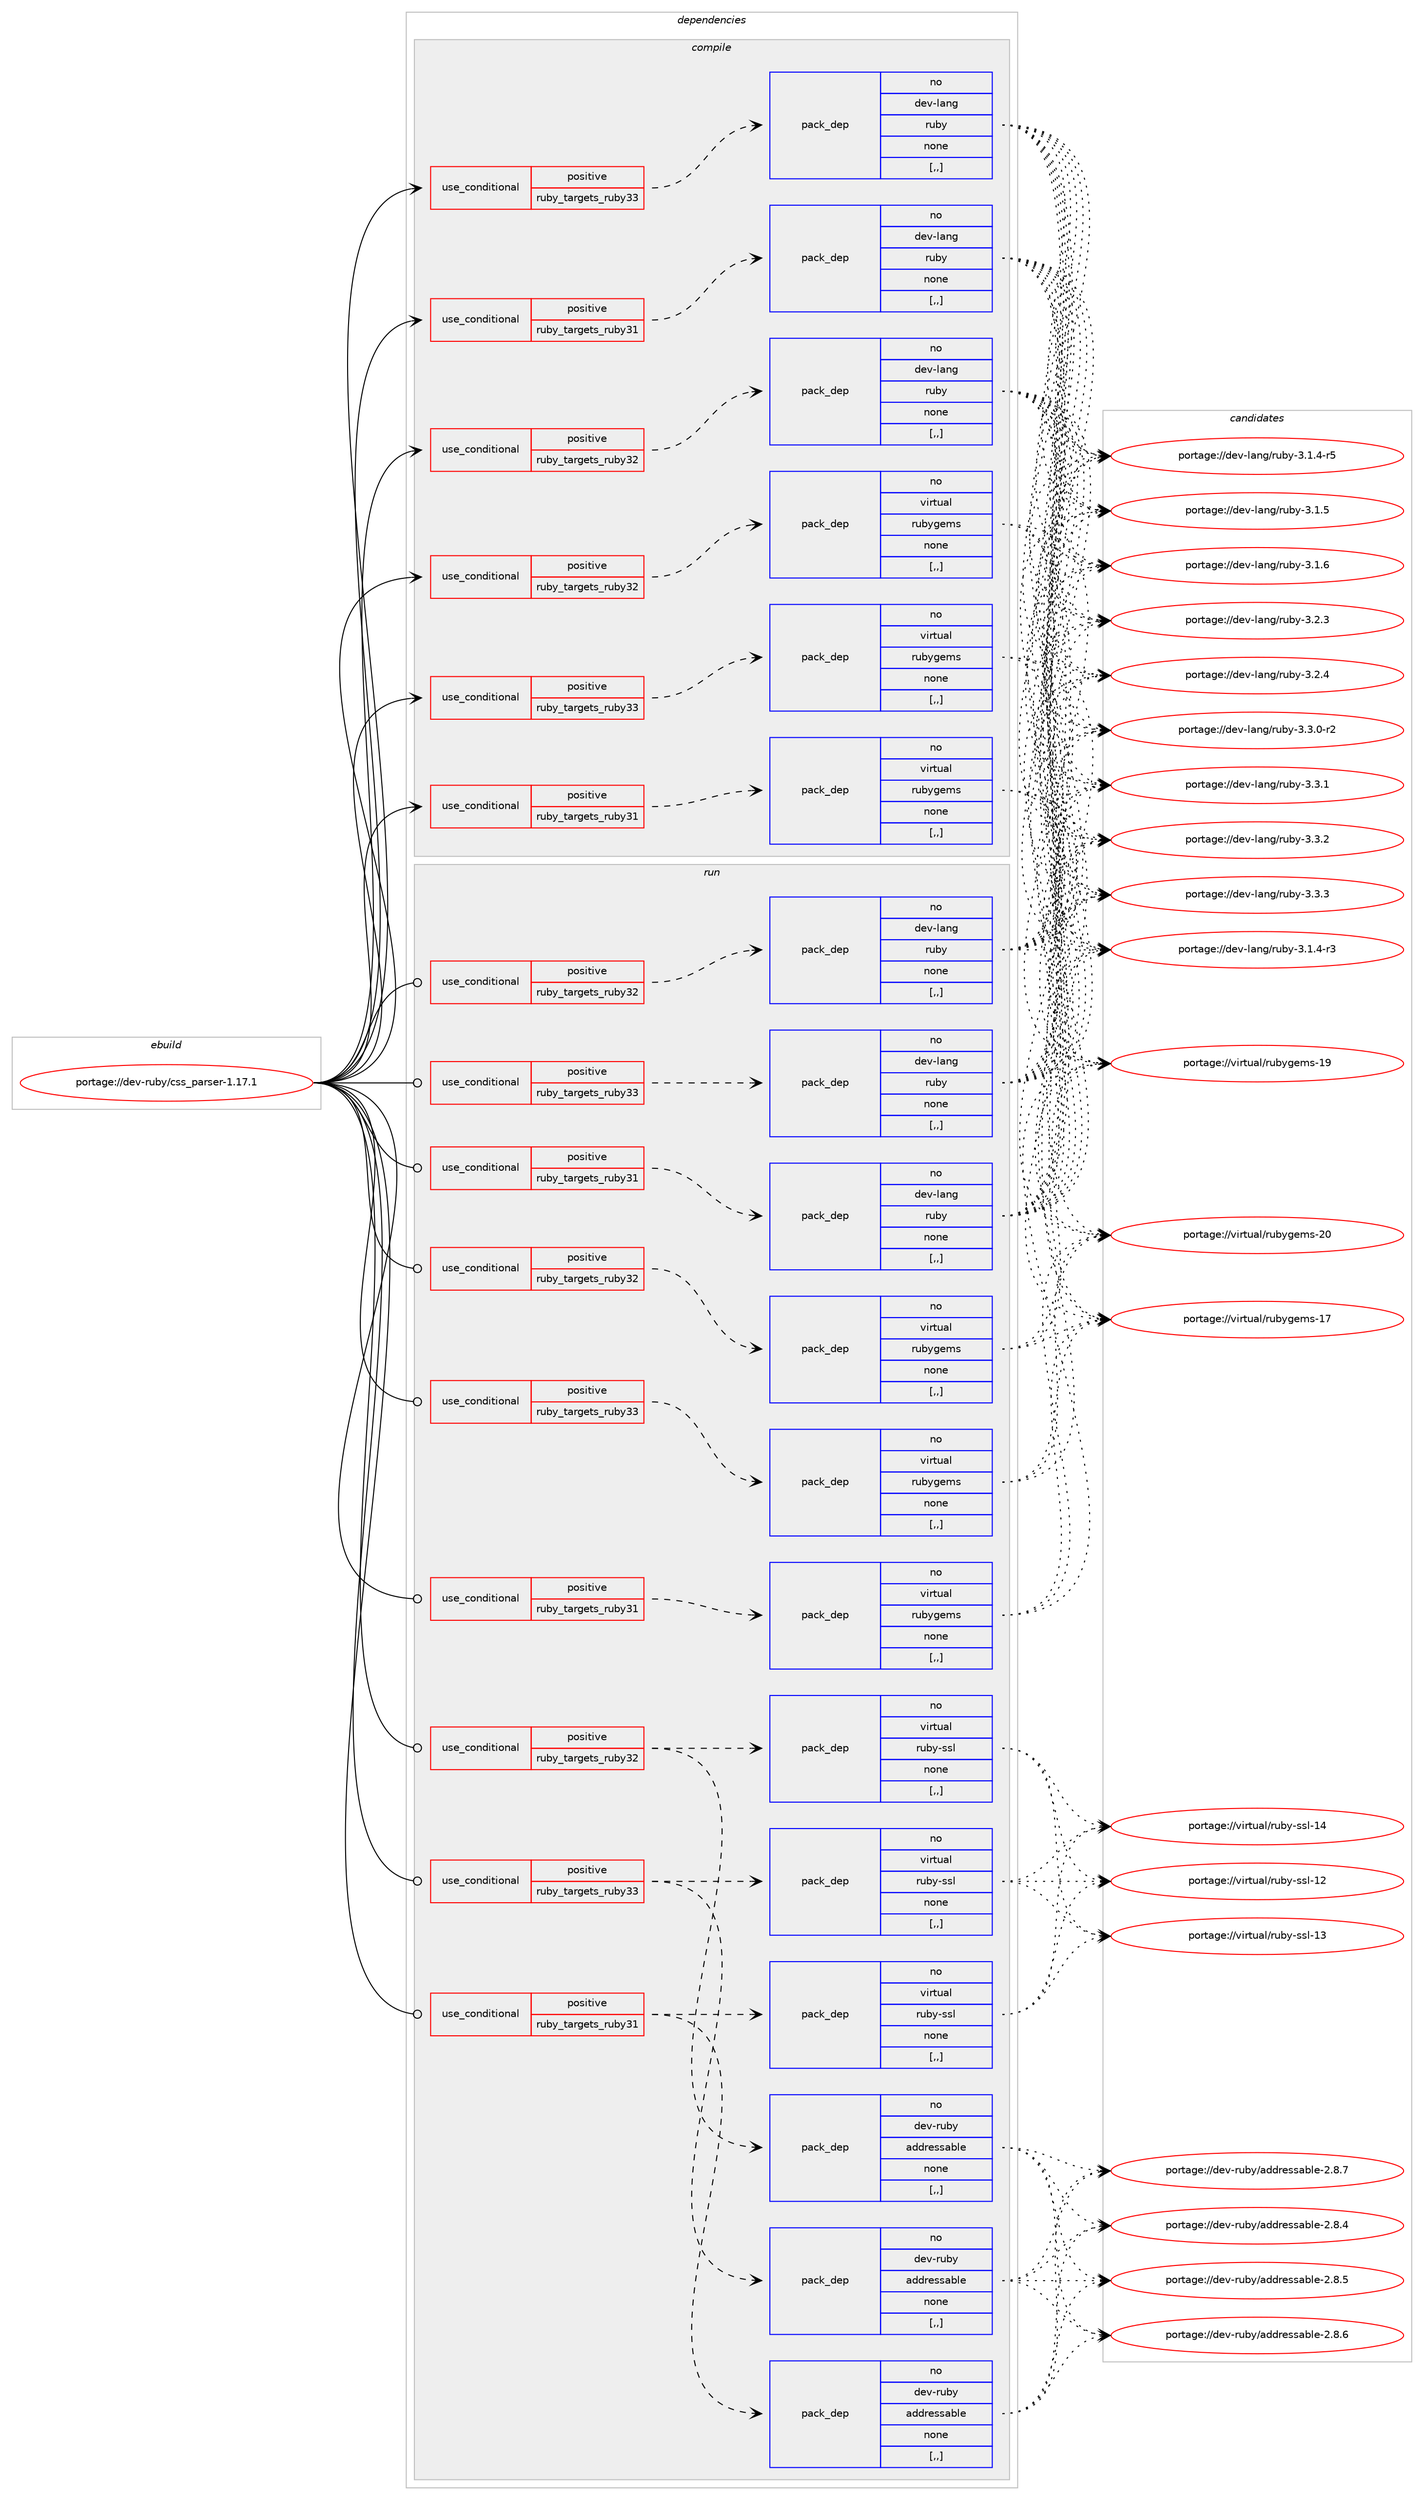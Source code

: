 digraph prolog {

# *************
# Graph options
# *************

newrank=true;
concentrate=true;
compound=true;
graph [rankdir=LR,fontname=Helvetica,fontsize=10,ranksep=1.5];#, ranksep=2.5, nodesep=0.2];
edge  [arrowhead=vee];
node  [fontname=Helvetica,fontsize=10];

# **********
# The ebuild
# **********

subgraph cluster_leftcol {
color=gray;
rank=same;
label=<<i>ebuild</i>>;
id [label="portage://dev-ruby/css_parser-1.17.1", color=red, width=4, href="../dev-ruby/css_parser-1.17.1.svg"];
}

# ****************
# The dependencies
# ****************

subgraph cluster_midcol {
color=gray;
label=<<i>dependencies</i>>;
subgraph cluster_compile {
fillcolor="#eeeeee";
style=filled;
label=<<i>compile</i>>;
subgraph cond45005 {
dependency176677 [label=<<TABLE BORDER="0" CELLBORDER="1" CELLSPACING="0" CELLPADDING="4"><TR><TD ROWSPAN="3" CELLPADDING="10">use_conditional</TD></TR><TR><TD>positive</TD></TR><TR><TD>ruby_targets_ruby31</TD></TR></TABLE>>, shape=none, color=red];
subgraph pack130409 {
dependency176678 [label=<<TABLE BORDER="0" CELLBORDER="1" CELLSPACING="0" CELLPADDING="4" WIDTH="220"><TR><TD ROWSPAN="6" CELLPADDING="30">pack_dep</TD></TR><TR><TD WIDTH="110">no</TD></TR><TR><TD>dev-lang</TD></TR><TR><TD>ruby</TD></TR><TR><TD>none</TD></TR><TR><TD>[,,]</TD></TR></TABLE>>, shape=none, color=blue];
}
dependency176677:e -> dependency176678:w [weight=20,style="dashed",arrowhead="vee"];
}
id:e -> dependency176677:w [weight=20,style="solid",arrowhead="vee"];
subgraph cond45006 {
dependency176679 [label=<<TABLE BORDER="0" CELLBORDER="1" CELLSPACING="0" CELLPADDING="4"><TR><TD ROWSPAN="3" CELLPADDING="10">use_conditional</TD></TR><TR><TD>positive</TD></TR><TR><TD>ruby_targets_ruby31</TD></TR></TABLE>>, shape=none, color=red];
subgraph pack130410 {
dependency176680 [label=<<TABLE BORDER="0" CELLBORDER="1" CELLSPACING="0" CELLPADDING="4" WIDTH="220"><TR><TD ROWSPAN="6" CELLPADDING="30">pack_dep</TD></TR><TR><TD WIDTH="110">no</TD></TR><TR><TD>virtual</TD></TR><TR><TD>rubygems</TD></TR><TR><TD>none</TD></TR><TR><TD>[,,]</TD></TR></TABLE>>, shape=none, color=blue];
}
dependency176679:e -> dependency176680:w [weight=20,style="dashed",arrowhead="vee"];
}
id:e -> dependency176679:w [weight=20,style="solid",arrowhead="vee"];
subgraph cond45007 {
dependency176681 [label=<<TABLE BORDER="0" CELLBORDER="1" CELLSPACING="0" CELLPADDING="4"><TR><TD ROWSPAN="3" CELLPADDING="10">use_conditional</TD></TR><TR><TD>positive</TD></TR><TR><TD>ruby_targets_ruby32</TD></TR></TABLE>>, shape=none, color=red];
subgraph pack130411 {
dependency176682 [label=<<TABLE BORDER="0" CELLBORDER="1" CELLSPACING="0" CELLPADDING="4" WIDTH="220"><TR><TD ROWSPAN="6" CELLPADDING="30">pack_dep</TD></TR><TR><TD WIDTH="110">no</TD></TR><TR><TD>dev-lang</TD></TR><TR><TD>ruby</TD></TR><TR><TD>none</TD></TR><TR><TD>[,,]</TD></TR></TABLE>>, shape=none, color=blue];
}
dependency176681:e -> dependency176682:w [weight=20,style="dashed",arrowhead="vee"];
}
id:e -> dependency176681:w [weight=20,style="solid",arrowhead="vee"];
subgraph cond45008 {
dependency176683 [label=<<TABLE BORDER="0" CELLBORDER="1" CELLSPACING="0" CELLPADDING="4"><TR><TD ROWSPAN="3" CELLPADDING="10">use_conditional</TD></TR><TR><TD>positive</TD></TR><TR><TD>ruby_targets_ruby32</TD></TR></TABLE>>, shape=none, color=red];
subgraph pack130412 {
dependency176684 [label=<<TABLE BORDER="0" CELLBORDER="1" CELLSPACING="0" CELLPADDING="4" WIDTH="220"><TR><TD ROWSPAN="6" CELLPADDING="30">pack_dep</TD></TR><TR><TD WIDTH="110">no</TD></TR><TR><TD>virtual</TD></TR><TR><TD>rubygems</TD></TR><TR><TD>none</TD></TR><TR><TD>[,,]</TD></TR></TABLE>>, shape=none, color=blue];
}
dependency176683:e -> dependency176684:w [weight=20,style="dashed",arrowhead="vee"];
}
id:e -> dependency176683:w [weight=20,style="solid",arrowhead="vee"];
subgraph cond45009 {
dependency176685 [label=<<TABLE BORDER="0" CELLBORDER="1" CELLSPACING="0" CELLPADDING="4"><TR><TD ROWSPAN="3" CELLPADDING="10">use_conditional</TD></TR><TR><TD>positive</TD></TR><TR><TD>ruby_targets_ruby33</TD></TR></TABLE>>, shape=none, color=red];
subgraph pack130413 {
dependency176686 [label=<<TABLE BORDER="0" CELLBORDER="1" CELLSPACING="0" CELLPADDING="4" WIDTH="220"><TR><TD ROWSPAN="6" CELLPADDING="30">pack_dep</TD></TR><TR><TD WIDTH="110">no</TD></TR><TR><TD>dev-lang</TD></TR><TR><TD>ruby</TD></TR><TR><TD>none</TD></TR><TR><TD>[,,]</TD></TR></TABLE>>, shape=none, color=blue];
}
dependency176685:e -> dependency176686:w [weight=20,style="dashed",arrowhead="vee"];
}
id:e -> dependency176685:w [weight=20,style="solid",arrowhead="vee"];
subgraph cond45010 {
dependency176687 [label=<<TABLE BORDER="0" CELLBORDER="1" CELLSPACING="0" CELLPADDING="4"><TR><TD ROWSPAN="3" CELLPADDING="10">use_conditional</TD></TR><TR><TD>positive</TD></TR><TR><TD>ruby_targets_ruby33</TD></TR></TABLE>>, shape=none, color=red];
subgraph pack130414 {
dependency176688 [label=<<TABLE BORDER="0" CELLBORDER="1" CELLSPACING="0" CELLPADDING="4" WIDTH="220"><TR><TD ROWSPAN="6" CELLPADDING="30">pack_dep</TD></TR><TR><TD WIDTH="110">no</TD></TR><TR><TD>virtual</TD></TR><TR><TD>rubygems</TD></TR><TR><TD>none</TD></TR><TR><TD>[,,]</TD></TR></TABLE>>, shape=none, color=blue];
}
dependency176687:e -> dependency176688:w [weight=20,style="dashed",arrowhead="vee"];
}
id:e -> dependency176687:w [weight=20,style="solid",arrowhead="vee"];
}
subgraph cluster_compileandrun {
fillcolor="#eeeeee";
style=filled;
label=<<i>compile and run</i>>;
}
subgraph cluster_run {
fillcolor="#eeeeee";
style=filled;
label=<<i>run</i>>;
subgraph cond45011 {
dependency176689 [label=<<TABLE BORDER="0" CELLBORDER="1" CELLSPACING="0" CELLPADDING="4"><TR><TD ROWSPAN="3" CELLPADDING="10">use_conditional</TD></TR><TR><TD>positive</TD></TR><TR><TD>ruby_targets_ruby31</TD></TR></TABLE>>, shape=none, color=red];
subgraph pack130415 {
dependency176690 [label=<<TABLE BORDER="0" CELLBORDER="1" CELLSPACING="0" CELLPADDING="4" WIDTH="220"><TR><TD ROWSPAN="6" CELLPADDING="30">pack_dep</TD></TR><TR><TD WIDTH="110">no</TD></TR><TR><TD>dev-lang</TD></TR><TR><TD>ruby</TD></TR><TR><TD>none</TD></TR><TR><TD>[,,]</TD></TR></TABLE>>, shape=none, color=blue];
}
dependency176689:e -> dependency176690:w [weight=20,style="dashed",arrowhead="vee"];
}
id:e -> dependency176689:w [weight=20,style="solid",arrowhead="odot"];
subgraph cond45012 {
dependency176691 [label=<<TABLE BORDER="0" CELLBORDER="1" CELLSPACING="0" CELLPADDING="4"><TR><TD ROWSPAN="3" CELLPADDING="10">use_conditional</TD></TR><TR><TD>positive</TD></TR><TR><TD>ruby_targets_ruby31</TD></TR></TABLE>>, shape=none, color=red];
subgraph pack130416 {
dependency176692 [label=<<TABLE BORDER="0" CELLBORDER="1" CELLSPACING="0" CELLPADDING="4" WIDTH="220"><TR><TD ROWSPAN="6" CELLPADDING="30">pack_dep</TD></TR><TR><TD WIDTH="110">no</TD></TR><TR><TD>dev-ruby</TD></TR><TR><TD>addressable</TD></TR><TR><TD>none</TD></TR><TR><TD>[,,]</TD></TR></TABLE>>, shape=none, color=blue];
}
dependency176691:e -> dependency176692:w [weight=20,style="dashed",arrowhead="vee"];
subgraph pack130417 {
dependency176693 [label=<<TABLE BORDER="0" CELLBORDER="1" CELLSPACING="0" CELLPADDING="4" WIDTH="220"><TR><TD ROWSPAN="6" CELLPADDING="30">pack_dep</TD></TR><TR><TD WIDTH="110">no</TD></TR><TR><TD>virtual</TD></TR><TR><TD>ruby-ssl</TD></TR><TR><TD>none</TD></TR><TR><TD>[,,]</TD></TR></TABLE>>, shape=none, color=blue];
}
dependency176691:e -> dependency176693:w [weight=20,style="dashed",arrowhead="vee"];
}
id:e -> dependency176691:w [weight=20,style="solid",arrowhead="odot"];
subgraph cond45013 {
dependency176694 [label=<<TABLE BORDER="0" CELLBORDER="1" CELLSPACING="0" CELLPADDING="4"><TR><TD ROWSPAN="3" CELLPADDING="10">use_conditional</TD></TR><TR><TD>positive</TD></TR><TR><TD>ruby_targets_ruby31</TD></TR></TABLE>>, shape=none, color=red];
subgraph pack130418 {
dependency176695 [label=<<TABLE BORDER="0" CELLBORDER="1" CELLSPACING="0" CELLPADDING="4" WIDTH="220"><TR><TD ROWSPAN="6" CELLPADDING="30">pack_dep</TD></TR><TR><TD WIDTH="110">no</TD></TR><TR><TD>virtual</TD></TR><TR><TD>rubygems</TD></TR><TR><TD>none</TD></TR><TR><TD>[,,]</TD></TR></TABLE>>, shape=none, color=blue];
}
dependency176694:e -> dependency176695:w [weight=20,style="dashed",arrowhead="vee"];
}
id:e -> dependency176694:w [weight=20,style="solid",arrowhead="odot"];
subgraph cond45014 {
dependency176696 [label=<<TABLE BORDER="0" CELLBORDER="1" CELLSPACING="0" CELLPADDING="4"><TR><TD ROWSPAN="3" CELLPADDING="10">use_conditional</TD></TR><TR><TD>positive</TD></TR><TR><TD>ruby_targets_ruby32</TD></TR></TABLE>>, shape=none, color=red];
subgraph pack130419 {
dependency176697 [label=<<TABLE BORDER="0" CELLBORDER="1" CELLSPACING="0" CELLPADDING="4" WIDTH="220"><TR><TD ROWSPAN="6" CELLPADDING="30">pack_dep</TD></TR><TR><TD WIDTH="110">no</TD></TR><TR><TD>dev-lang</TD></TR><TR><TD>ruby</TD></TR><TR><TD>none</TD></TR><TR><TD>[,,]</TD></TR></TABLE>>, shape=none, color=blue];
}
dependency176696:e -> dependency176697:w [weight=20,style="dashed",arrowhead="vee"];
}
id:e -> dependency176696:w [weight=20,style="solid",arrowhead="odot"];
subgraph cond45015 {
dependency176698 [label=<<TABLE BORDER="0" CELLBORDER="1" CELLSPACING="0" CELLPADDING="4"><TR><TD ROWSPAN="3" CELLPADDING="10">use_conditional</TD></TR><TR><TD>positive</TD></TR><TR><TD>ruby_targets_ruby32</TD></TR></TABLE>>, shape=none, color=red];
subgraph pack130420 {
dependency176699 [label=<<TABLE BORDER="0" CELLBORDER="1" CELLSPACING="0" CELLPADDING="4" WIDTH="220"><TR><TD ROWSPAN="6" CELLPADDING="30">pack_dep</TD></TR><TR><TD WIDTH="110">no</TD></TR><TR><TD>dev-ruby</TD></TR><TR><TD>addressable</TD></TR><TR><TD>none</TD></TR><TR><TD>[,,]</TD></TR></TABLE>>, shape=none, color=blue];
}
dependency176698:e -> dependency176699:w [weight=20,style="dashed",arrowhead="vee"];
subgraph pack130421 {
dependency176700 [label=<<TABLE BORDER="0" CELLBORDER="1" CELLSPACING="0" CELLPADDING="4" WIDTH="220"><TR><TD ROWSPAN="6" CELLPADDING="30">pack_dep</TD></TR><TR><TD WIDTH="110">no</TD></TR><TR><TD>virtual</TD></TR><TR><TD>ruby-ssl</TD></TR><TR><TD>none</TD></TR><TR><TD>[,,]</TD></TR></TABLE>>, shape=none, color=blue];
}
dependency176698:e -> dependency176700:w [weight=20,style="dashed",arrowhead="vee"];
}
id:e -> dependency176698:w [weight=20,style="solid",arrowhead="odot"];
subgraph cond45016 {
dependency176701 [label=<<TABLE BORDER="0" CELLBORDER="1" CELLSPACING="0" CELLPADDING="4"><TR><TD ROWSPAN="3" CELLPADDING="10">use_conditional</TD></TR><TR><TD>positive</TD></TR><TR><TD>ruby_targets_ruby32</TD></TR></TABLE>>, shape=none, color=red];
subgraph pack130422 {
dependency176702 [label=<<TABLE BORDER="0" CELLBORDER="1" CELLSPACING="0" CELLPADDING="4" WIDTH="220"><TR><TD ROWSPAN="6" CELLPADDING="30">pack_dep</TD></TR><TR><TD WIDTH="110">no</TD></TR><TR><TD>virtual</TD></TR><TR><TD>rubygems</TD></TR><TR><TD>none</TD></TR><TR><TD>[,,]</TD></TR></TABLE>>, shape=none, color=blue];
}
dependency176701:e -> dependency176702:w [weight=20,style="dashed",arrowhead="vee"];
}
id:e -> dependency176701:w [weight=20,style="solid",arrowhead="odot"];
subgraph cond45017 {
dependency176703 [label=<<TABLE BORDER="0" CELLBORDER="1" CELLSPACING="0" CELLPADDING="4"><TR><TD ROWSPAN="3" CELLPADDING="10">use_conditional</TD></TR><TR><TD>positive</TD></TR><TR><TD>ruby_targets_ruby33</TD></TR></TABLE>>, shape=none, color=red];
subgraph pack130423 {
dependency176704 [label=<<TABLE BORDER="0" CELLBORDER="1" CELLSPACING="0" CELLPADDING="4" WIDTH="220"><TR><TD ROWSPAN="6" CELLPADDING="30">pack_dep</TD></TR><TR><TD WIDTH="110">no</TD></TR><TR><TD>dev-lang</TD></TR><TR><TD>ruby</TD></TR><TR><TD>none</TD></TR><TR><TD>[,,]</TD></TR></TABLE>>, shape=none, color=blue];
}
dependency176703:e -> dependency176704:w [weight=20,style="dashed",arrowhead="vee"];
}
id:e -> dependency176703:w [weight=20,style="solid",arrowhead="odot"];
subgraph cond45018 {
dependency176705 [label=<<TABLE BORDER="0" CELLBORDER="1" CELLSPACING="0" CELLPADDING="4"><TR><TD ROWSPAN="3" CELLPADDING="10">use_conditional</TD></TR><TR><TD>positive</TD></TR><TR><TD>ruby_targets_ruby33</TD></TR></TABLE>>, shape=none, color=red];
subgraph pack130424 {
dependency176706 [label=<<TABLE BORDER="0" CELLBORDER="1" CELLSPACING="0" CELLPADDING="4" WIDTH="220"><TR><TD ROWSPAN="6" CELLPADDING="30">pack_dep</TD></TR><TR><TD WIDTH="110">no</TD></TR><TR><TD>dev-ruby</TD></TR><TR><TD>addressable</TD></TR><TR><TD>none</TD></TR><TR><TD>[,,]</TD></TR></TABLE>>, shape=none, color=blue];
}
dependency176705:e -> dependency176706:w [weight=20,style="dashed",arrowhead="vee"];
subgraph pack130425 {
dependency176707 [label=<<TABLE BORDER="0" CELLBORDER="1" CELLSPACING="0" CELLPADDING="4" WIDTH="220"><TR><TD ROWSPAN="6" CELLPADDING="30">pack_dep</TD></TR><TR><TD WIDTH="110">no</TD></TR><TR><TD>virtual</TD></TR><TR><TD>ruby-ssl</TD></TR><TR><TD>none</TD></TR><TR><TD>[,,]</TD></TR></TABLE>>, shape=none, color=blue];
}
dependency176705:e -> dependency176707:w [weight=20,style="dashed",arrowhead="vee"];
}
id:e -> dependency176705:w [weight=20,style="solid",arrowhead="odot"];
subgraph cond45019 {
dependency176708 [label=<<TABLE BORDER="0" CELLBORDER="1" CELLSPACING="0" CELLPADDING="4"><TR><TD ROWSPAN="3" CELLPADDING="10">use_conditional</TD></TR><TR><TD>positive</TD></TR><TR><TD>ruby_targets_ruby33</TD></TR></TABLE>>, shape=none, color=red];
subgraph pack130426 {
dependency176709 [label=<<TABLE BORDER="0" CELLBORDER="1" CELLSPACING="0" CELLPADDING="4" WIDTH="220"><TR><TD ROWSPAN="6" CELLPADDING="30">pack_dep</TD></TR><TR><TD WIDTH="110">no</TD></TR><TR><TD>virtual</TD></TR><TR><TD>rubygems</TD></TR><TR><TD>none</TD></TR><TR><TD>[,,]</TD></TR></TABLE>>, shape=none, color=blue];
}
dependency176708:e -> dependency176709:w [weight=20,style="dashed",arrowhead="vee"];
}
id:e -> dependency176708:w [weight=20,style="solid",arrowhead="odot"];
}
}

# **************
# The candidates
# **************

subgraph cluster_choices {
rank=same;
color=gray;
label=<<i>candidates</i>>;

subgraph choice130409 {
color=black;
nodesep=1;
choice100101118451089711010347114117981214551464946524511451 [label="portage://dev-lang/ruby-3.1.4-r3", color=red, width=4,href="../dev-lang/ruby-3.1.4-r3.svg"];
choice100101118451089711010347114117981214551464946524511453 [label="portage://dev-lang/ruby-3.1.4-r5", color=red, width=4,href="../dev-lang/ruby-3.1.4-r5.svg"];
choice10010111845108971101034711411798121455146494653 [label="portage://dev-lang/ruby-3.1.5", color=red, width=4,href="../dev-lang/ruby-3.1.5.svg"];
choice10010111845108971101034711411798121455146494654 [label="portage://dev-lang/ruby-3.1.6", color=red, width=4,href="../dev-lang/ruby-3.1.6.svg"];
choice10010111845108971101034711411798121455146504651 [label="portage://dev-lang/ruby-3.2.3", color=red, width=4,href="../dev-lang/ruby-3.2.3.svg"];
choice10010111845108971101034711411798121455146504652 [label="portage://dev-lang/ruby-3.2.4", color=red, width=4,href="../dev-lang/ruby-3.2.4.svg"];
choice100101118451089711010347114117981214551465146484511450 [label="portage://dev-lang/ruby-3.3.0-r2", color=red, width=4,href="../dev-lang/ruby-3.3.0-r2.svg"];
choice10010111845108971101034711411798121455146514649 [label="portage://dev-lang/ruby-3.3.1", color=red, width=4,href="../dev-lang/ruby-3.3.1.svg"];
choice10010111845108971101034711411798121455146514650 [label="portage://dev-lang/ruby-3.3.2", color=red, width=4,href="../dev-lang/ruby-3.3.2.svg"];
choice10010111845108971101034711411798121455146514651 [label="portage://dev-lang/ruby-3.3.3", color=red, width=4,href="../dev-lang/ruby-3.3.3.svg"];
dependency176678:e -> choice100101118451089711010347114117981214551464946524511451:w [style=dotted,weight="100"];
dependency176678:e -> choice100101118451089711010347114117981214551464946524511453:w [style=dotted,weight="100"];
dependency176678:e -> choice10010111845108971101034711411798121455146494653:w [style=dotted,weight="100"];
dependency176678:e -> choice10010111845108971101034711411798121455146494654:w [style=dotted,weight="100"];
dependency176678:e -> choice10010111845108971101034711411798121455146504651:w [style=dotted,weight="100"];
dependency176678:e -> choice10010111845108971101034711411798121455146504652:w [style=dotted,weight="100"];
dependency176678:e -> choice100101118451089711010347114117981214551465146484511450:w [style=dotted,weight="100"];
dependency176678:e -> choice10010111845108971101034711411798121455146514649:w [style=dotted,weight="100"];
dependency176678:e -> choice10010111845108971101034711411798121455146514650:w [style=dotted,weight="100"];
dependency176678:e -> choice10010111845108971101034711411798121455146514651:w [style=dotted,weight="100"];
}
subgraph choice130410 {
color=black;
nodesep=1;
choice118105114116117971084711411798121103101109115454955 [label="portage://virtual/rubygems-17", color=red, width=4,href="../virtual/rubygems-17.svg"];
choice118105114116117971084711411798121103101109115454957 [label="portage://virtual/rubygems-19", color=red, width=4,href="../virtual/rubygems-19.svg"];
choice118105114116117971084711411798121103101109115455048 [label="portage://virtual/rubygems-20", color=red, width=4,href="../virtual/rubygems-20.svg"];
dependency176680:e -> choice118105114116117971084711411798121103101109115454955:w [style=dotted,weight="100"];
dependency176680:e -> choice118105114116117971084711411798121103101109115454957:w [style=dotted,weight="100"];
dependency176680:e -> choice118105114116117971084711411798121103101109115455048:w [style=dotted,weight="100"];
}
subgraph choice130411 {
color=black;
nodesep=1;
choice100101118451089711010347114117981214551464946524511451 [label="portage://dev-lang/ruby-3.1.4-r3", color=red, width=4,href="../dev-lang/ruby-3.1.4-r3.svg"];
choice100101118451089711010347114117981214551464946524511453 [label="portage://dev-lang/ruby-3.1.4-r5", color=red, width=4,href="../dev-lang/ruby-3.1.4-r5.svg"];
choice10010111845108971101034711411798121455146494653 [label="portage://dev-lang/ruby-3.1.5", color=red, width=4,href="../dev-lang/ruby-3.1.5.svg"];
choice10010111845108971101034711411798121455146494654 [label="portage://dev-lang/ruby-3.1.6", color=red, width=4,href="../dev-lang/ruby-3.1.6.svg"];
choice10010111845108971101034711411798121455146504651 [label="portage://dev-lang/ruby-3.2.3", color=red, width=4,href="../dev-lang/ruby-3.2.3.svg"];
choice10010111845108971101034711411798121455146504652 [label="portage://dev-lang/ruby-3.2.4", color=red, width=4,href="../dev-lang/ruby-3.2.4.svg"];
choice100101118451089711010347114117981214551465146484511450 [label="portage://dev-lang/ruby-3.3.0-r2", color=red, width=4,href="../dev-lang/ruby-3.3.0-r2.svg"];
choice10010111845108971101034711411798121455146514649 [label="portage://dev-lang/ruby-3.3.1", color=red, width=4,href="../dev-lang/ruby-3.3.1.svg"];
choice10010111845108971101034711411798121455146514650 [label="portage://dev-lang/ruby-3.3.2", color=red, width=4,href="../dev-lang/ruby-3.3.2.svg"];
choice10010111845108971101034711411798121455146514651 [label="portage://dev-lang/ruby-3.3.3", color=red, width=4,href="../dev-lang/ruby-3.3.3.svg"];
dependency176682:e -> choice100101118451089711010347114117981214551464946524511451:w [style=dotted,weight="100"];
dependency176682:e -> choice100101118451089711010347114117981214551464946524511453:w [style=dotted,weight="100"];
dependency176682:e -> choice10010111845108971101034711411798121455146494653:w [style=dotted,weight="100"];
dependency176682:e -> choice10010111845108971101034711411798121455146494654:w [style=dotted,weight="100"];
dependency176682:e -> choice10010111845108971101034711411798121455146504651:w [style=dotted,weight="100"];
dependency176682:e -> choice10010111845108971101034711411798121455146504652:w [style=dotted,weight="100"];
dependency176682:e -> choice100101118451089711010347114117981214551465146484511450:w [style=dotted,weight="100"];
dependency176682:e -> choice10010111845108971101034711411798121455146514649:w [style=dotted,weight="100"];
dependency176682:e -> choice10010111845108971101034711411798121455146514650:w [style=dotted,weight="100"];
dependency176682:e -> choice10010111845108971101034711411798121455146514651:w [style=dotted,weight="100"];
}
subgraph choice130412 {
color=black;
nodesep=1;
choice118105114116117971084711411798121103101109115454955 [label="portage://virtual/rubygems-17", color=red, width=4,href="../virtual/rubygems-17.svg"];
choice118105114116117971084711411798121103101109115454957 [label="portage://virtual/rubygems-19", color=red, width=4,href="../virtual/rubygems-19.svg"];
choice118105114116117971084711411798121103101109115455048 [label="portage://virtual/rubygems-20", color=red, width=4,href="../virtual/rubygems-20.svg"];
dependency176684:e -> choice118105114116117971084711411798121103101109115454955:w [style=dotted,weight="100"];
dependency176684:e -> choice118105114116117971084711411798121103101109115454957:w [style=dotted,weight="100"];
dependency176684:e -> choice118105114116117971084711411798121103101109115455048:w [style=dotted,weight="100"];
}
subgraph choice130413 {
color=black;
nodesep=1;
choice100101118451089711010347114117981214551464946524511451 [label="portage://dev-lang/ruby-3.1.4-r3", color=red, width=4,href="../dev-lang/ruby-3.1.4-r3.svg"];
choice100101118451089711010347114117981214551464946524511453 [label="portage://dev-lang/ruby-3.1.4-r5", color=red, width=4,href="../dev-lang/ruby-3.1.4-r5.svg"];
choice10010111845108971101034711411798121455146494653 [label="portage://dev-lang/ruby-3.1.5", color=red, width=4,href="../dev-lang/ruby-3.1.5.svg"];
choice10010111845108971101034711411798121455146494654 [label="portage://dev-lang/ruby-3.1.6", color=red, width=4,href="../dev-lang/ruby-3.1.6.svg"];
choice10010111845108971101034711411798121455146504651 [label="portage://dev-lang/ruby-3.2.3", color=red, width=4,href="../dev-lang/ruby-3.2.3.svg"];
choice10010111845108971101034711411798121455146504652 [label="portage://dev-lang/ruby-3.2.4", color=red, width=4,href="../dev-lang/ruby-3.2.4.svg"];
choice100101118451089711010347114117981214551465146484511450 [label="portage://dev-lang/ruby-3.3.0-r2", color=red, width=4,href="../dev-lang/ruby-3.3.0-r2.svg"];
choice10010111845108971101034711411798121455146514649 [label="portage://dev-lang/ruby-3.3.1", color=red, width=4,href="../dev-lang/ruby-3.3.1.svg"];
choice10010111845108971101034711411798121455146514650 [label="portage://dev-lang/ruby-3.3.2", color=red, width=4,href="../dev-lang/ruby-3.3.2.svg"];
choice10010111845108971101034711411798121455146514651 [label="portage://dev-lang/ruby-3.3.3", color=red, width=4,href="../dev-lang/ruby-3.3.3.svg"];
dependency176686:e -> choice100101118451089711010347114117981214551464946524511451:w [style=dotted,weight="100"];
dependency176686:e -> choice100101118451089711010347114117981214551464946524511453:w [style=dotted,weight="100"];
dependency176686:e -> choice10010111845108971101034711411798121455146494653:w [style=dotted,weight="100"];
dependency176686:e -> choice10010111845108971101034711411798121455146494654:w [style=dotted,weight="100"];
dependency176686:e -> choice10010111845108971101034711411798121455146504651:w [style=dotted,weight="100"];
dependency176686:e -> choice10010111845108971101034711411798121455146504652:w [style=dotted,weight="100"];
dependency176686:e -> choice100101118451089711010347114117981214551465146484511450:w [style=dotted,weight="100"];
dependency176686:e -> choice10010111845108971101034711411798121455146514649:w [style=dotted,weight="100"];
dependency176686:e -> choice10010111845108971101034711411798121455146514650:w [style=dotted,weight="100"];
dependency176686:e -> choice10010111845108971101034711411798121455146514651:w [style=dotted,weight="100"];
}
subgraph choice130414 {
color=black;
nodesep=1;
choice118105114116117971084711411798121103101109115454955 [label="portage://virtual/rubygems-17", color=red, width=4,href="../virtual/rubygems-17.svg"];
choice118105114116117971084711411798121103101109115454957 [label="portage://virtual/rubygems-19", color=red, width=4,href="../virtual/rubygems-19.svg"];
choice118105114116117971084711411798121103101109115455048 [label="portage://virtual/rubygems-20", color=red, width=4,href="../virtual/rubygems-20.svg"];
dependency176688:e -> choice118105114116117971084711411798121103101109115454955:w [style=dotted,weight="100"];
dependency176688:e -> choice118105114116117971084711411798121103101109115454957:w [style=dotted,weight="100"];
dependency176688:e -> choice118105114116117971084711411798121103101109115455048:w [style=dotted,weight="100"];
}
subgraph choice130415 {
color=black;
nodesep=1;
choice100101118451089711010347114117981214551464946524511451 [label="portage://dev-lang/ruby-3.1.4-r3", color=red, width=4,href="../dev-lang/ruby-3.1.4-r3.svg"];
choice100101118451089711010347114117981214551464946524511453 [label="portage://dev-lang/ruby-3.1.4-r5", color=red, width=4,href="../dev-lang/ruby-3.1.4-r5.svg"];
choice10010111845108971101034711411798121455146494653 [label="portage://dev-lang/ruby-3.1.5", color=red, width=4,href="../dev-lang/ruby-3.1.5.svg"];
choice10010111845108971101034711411798121455146494654 [label="portage://dev-lang/ruby-3.1.6", color=red, width=4,href="../dev-lang/ruby-3.1.6.svg"];
choice10010111845108971101034711411798121455146504651 [label="portage://dev-lang/ruby-3.2.3", color=red, width=4,href="../dev-lang/ruby-3.2.3.svg"];
choice10010111845108971101034711411798121455146504652 [label="portage://dev-lang/ruby-3.2.4", color=red, width=4,href="../dev-lang/ruby-3.2.4.svg"];
choice100101118451089711010347114117981214551465146484511450 [label="portage://dev-lang/ruby-3.3.0-r2", color=red, width=4,href="../dev-lang/ruby-3.3.0-r2.svg"];
choice10010111845108971101034711411798121455146514649 [label="portage://dev-lang/ruby-3.3.1", color=red, width=4,href="../dev-lang/ruby-3.3.1.svg"];
choice10010111845108971101034711411798121455146514650 [label="portage://dev-lang/ruby-3.3.2", color=red, width=4,href="../dev-lang/ruby-3.3.2.svg"];
choice10010111845108971101034711411798121455146514651 [label="portage://dev-lang/ruby-3.3.3", color=red, width=4,href="../dev-lang/ruby-3.3.3.svg"];
dependency176690:e -> choice100101118451089711010347114117981214551464946524511451:w [style=dotted,weight="100"];
dependency176690:e -> choice100101118451089711010347114117981214551464946524511453:w [style=dotted,weight="100"];
dependency176690:e -> choice10010111845108971101034711411798121455146494653:w [style=dotted,weight="100"];
dependency176690:e -> choice10010111845108971101034711411798121455146494654:w [style=dotted,weight="100"];
dependency176690:e -> choice10010111845108971101034711411798121455146504651:w [style=dotted,weight="100"];
dependency176690:e -> choice10010111845108971101034711411798121455146504652:w [style=dotted,weight="100"];
dependency176690:e -> choice100101118451089711010347114117981214551465146484511450:w [style=dotted,weight="100"];
dependency176690:e -> choice10010111845108971101034711411798121455146514649:w [style=dotted,weight="100"];
dependency176690:e -> choice10010111845108971101034711411798121455146514650:w [style=dotted,weight="100"];
dependency176690:e -> choice10010111845108971101034711411798121455146514651:w [style=dotted,weight="100"];
}
subgraph choice130416 {
color=black;
nodesep=1;
choice100101118451141179812147971001001141011151159798108101455046564652 [label="portage://dev-ruby/addressable-2.8.4", color=red, width=4,href="../dev-ruby/addressable-2.8.4.svg"];
choice100101118451141179812147971001001141011151159798108101455046564653 [label="portage://dev-ruby/addressable-2.8.5", color=red, width=4,href="../dev-ruby/addressable-2.8.5.svg"];
choice100101118451141179812147971001001141011151159798108101455046564654 [label="portage://dev-ruby/addressable-2.8.6", color=red, width=4,href="../dev-ruby/addressable-2.8.6.svg"];
choice100101118451141179812147971001001141011151159798108101455046564655 [label="portage://dev-ruby/addressable-2.8.7", color=red, width=4,href="../dev-ruby/addressable-2.8.7.svg"];
dependency176692:e -> choice100101118451141179812147971001001141011151159798108101455046564652:w [style=dotted,weight="100"];
dependency176692:e -> choice100101118451141179812147971001001141011151159798108101455046564653:w [style=dotted,weight="100"];
dependency176692:e -> choice100101118451141179812147971001001141011151159798108101455046564654:w [style=dotted,weight="100"];
dependency176692:e -> choice100101118451141179812147971001001141011151159798108101455046564655:w [style=dotted,weight="100"];
}
subgraph choice130417 {
color=black;
nodesep=1;
choice11810511411611797108471141179812145115115108454950 [label="portage://virtual/ruby-ssl-12", color=red, width=4,href="../virtual/ruby-ssl-12.svg"];
choice11810511411611797108471141179812145115115108454951 [label="portage://virtual/ruby-ssl-13", color=red, width=4,href="../virtual/ruby-ssl-13.svg"];
choice11810511411611797108471141179812145115115108454952 [label="portage://virtual/ruby-ssl-14", color=red, width=4,href="../virtual/ruby-ssl-14.svg"];
dependency176693:e -> choice11810511411611797108471141179812145115115108454950:w [style=dotted,weight="100"];
dependency176693:e -> choice11810511411611797108471141179812145115115108454951:w [style=dotted,weight="100"];
dependency176693:e -> choice11810511411611797108471141179812145115115108454952:w [style=dotted,weight="100"];
}
subgraph choice130418 {
color=black;
nodesep=1;
choice118105114116117971084711411798121103101109115454955 [label="portage://virtual/rubygems-17", color=red, width=4,href="../virtual/rubygems-17.svg"];
choice118105114116117971084711411798121103101109115454957 [label="portage://virtual/rubygems-19", color=red, width=4,href="../virtual/rubygems-19.svg"];
choice118105114116117971084711411798121103101109115455048 [label="portage://virtual/rubygems-20", color=red, width=4,href="../virtual/rubygems-20.svg"];
dependency176695:e -> choice118105114116117971084711411798121103101109115454955:w [style=dotted,weight="100"];
dependency176695:e -> choice118105114116117971084711411798121103101109115454957:w [style=dotted,weight="100"];
dependency176695:e -> choice118105114116117971084711411798121103101109115455048:w [style=dotted,weight="100"];
}
subgraph choice130419 {
color=black;
nodesep=1;
choice100101118451089711010347114117981214551464946524511451 [label="portage://dev-lang/ruby-3.1.4-r3", color=red, width=4,href="../dev-lang/ruby-3.1.4-r3.svg"];
choice100101118451089711010347114117981214551464946524511453 [label="portage://dev-lang/ruby-3.1.4-r5", color=red, width=4,href="../dev-lang/ruby-3.1.4-r5.svg"];
choice10010111845108971101034711411798121455146494653 [label="portage://dev-lang/ruby-3.1.5", color=red, width=4,href="../dev-lang/ruby-3.1.5.svg"];
choice10010111845108971101034711411798121455146494654 [label="portage://dev-lang/ruby-3.1.6", color=red, width=4,href="../dev-lang/ruby-3.1.6.svg"];
choice10010111845108971101034711411798121455146504651 [label="portage://dev-lang/ruby-3.2.3", color=red, width=4,href="../dev-lang/ruby-3.2.3.svg"];
choice10010111845108971101034711411798121455146504652 [label="portage://dev-lang/ruby-3.2.4", color=red, width=4,href="../dev-lang/ruby-3.2.4.svg"];
choice100101118451089711010347114117981214551465146484511450 [label="portage://dev-lang/ruby-3.3.0-r2", color=red, width=4,href="../dev-lang/ruby-3.3.0-r2.svg"];
choice10010111845108971101034711411798121455146514649 [label="portage://dev-lang/ruby-3.3.1", color=red, width=4,href="../dev-lang/ruby-3.3.1.svg"];
choice10010111845108971101034711411798121455146514650 [label="portage://dev-lang/ruby-3.3.2", color=red, width=4,href="../dev-lang/ruby-3.3.2.svg"];
choice10010111845108971101034711411798121455146514651 [label="portage://dev-lang/ruby-3.3.3", color=red, width=4,href="../dev-lang/ruby-3.3.3.svg"];
dependency176697:e -> choice100101118451089711010347114117981214551464946524511451:w [style=dotted,weight="100"];
dependency176697:e -> choice100101118451089711010347114117981214551464946524511453:w [style=dotted,weight="100"];
dependency176697:e -> choice10010111845108971101034711411798121455146494653:w [style=dotted,weight="100"];
dependency176697:e -> choice10010111845108971101034711411798121455146494654:w [style=dotted,weight="100"];
dependency176697:e -> choice10010111845108971101034711411798121455146504651:w [style=dotted,weight="100"];
dependency176697:e -> choice10010111845108971101034711411798121455146504652:w [style=dotted,weight="100"];
dependency176697:e -> choice100101118451089711010347114117981214551465146484511450:w [style=dotted,weight="100"];
dependency176697:e -> choice10010111845108971101034711411798121455146514649:w [style=dotted,weight="100"];
dependency176697:e -> choice10010111845108971101034711411798121455146514650:w [style=dotted,weight="100"];
dependency176697:e -> choice10010111845108971101034711411798121455146514651:w [style=dotted,weight="100"];
}
subgraph choice130420 {
color=black;
nodesep=1;
choice100101118451141179812147971001001141011151159798108101455046564652 [label="portage://dev-ruby/addressable-2.8.4", color=red, width=4,href="../dev-ruby/addressable-2.8.4.svg"];
choice100101118451141179812147971001001141011151159798108101455046564653 [label="portage://dev-ruby/addressable-2.8.5", color=red, width=4,href="../dev-ruby/addressable-2.8.5.svg"];
choice100101118451141179812147971001001141011151159798108101455046564654 [label="portage://dev-ruby/addressable-2.8.6", color=red, width=4,href="../dev-ruby/addressable-2.8.6.svg"];
choice100101118451141179812147971001001141011151159798108101455046564655 [label="portage://dev-ruby/addressable-2.8.7", color=red, width=4,href="../dev-ruby/addressable-2.8.7.svg"];
dependency176699:e -> choice100101118451141179812147971001001141011151159798108101455046564652:w [style=dotted,weight="100"];
dependency176699:e -> choice100101118451141179812147971001001141011151159798108101455046564653:w [style=dotted,weight="100"];
dependency176699:e -> choice100101118451141179812147971001001141011151159798108101455046564654:w [style=dotted,weight="100"];
dependency176699:e -> choice100101118451141179812147971001001141011151159798108101455046564655:w [style=dotted,weight="100"];
}
subgraph choice130421 {
color=black;
nodesep=1;
choice11810511411611797108471141179812145115115108454950 [label="portage://virtual/ruby-ssl-12", color=red, width=4,href="../virtual/ruby-ssl-12.svg"];
choice11810511411611797108471141179812145115115108454951 [label="portage://virtual/ruby-ssl-13", color=red, width=4,href="../virtual/ruby-ssl-13.svg"];
choice11810511411611797108471141179812145115115108454952 [label="portage://virtual/ruby-ssl-14", color=red, width=4,href="../virtual/ruby-ssl-14.svg"];
dependency176700:e -> choice11810511411611797108471141179812145115115108454950:w [style=dotted,weight="100"];
dependency176700:e -> choice11810511411611797108471141179812145115115108454951:w [style=dotted,weight="100"];
dependency176700:e -> choice11810511411611797108471141179812145115115108454952:w [style=dotted,weight="100"];
}
subgraph choice130422 {
color=black;
nodesep=1;
choice118105114116117971084711411798121103101109115454955 [label="portage://virtual/rubygems-17", color=red, width=4,href="../virtual/rubygems-17.svg"];
choice118105114116117971084711411798121103101109115454957 [label="portage://virtual/rubygems-19", color=red, width=4,href="../virtual/rubygems-19.svg"];
choice118105114116117971084711411798121103101109115455048 [label="portage://virtual/rubygems-20", color=red, width=4,href="../virtual/rubygems-20.svg"];
dependency176702:e -> choice118105114116117971084711411798121103101109115454955:w [style=dotted,weight="100"];
dependency176702:e -> choice118105114116117971084711411798121103101109115454957:w [style=dotted,weight="100"];
dependency176702:e -> choice118105114116117971084711411798121103101109115455048:w [style=dotted,weight="100"];
}
subgraph choice130423 {
color=black;
nodesep=1;
choice100101118451089711010347114117981214551464946524511451 [label="portage://dev-lang/ruby-3.1.4-r3", color=red, width=4,href="../dev-lang/ruby-3.1.4-r3.svg"];
choice100101118451089711010347114117981214551464946524511453 [label="portage://dev-lang/ruby-3.1.4-r5", color=red, width=4,href="../dev-lang/ruby-3.1.4-r5.svg"];
choice10010111845108971101034711411798121455146494653 [label="portage://dev-lang/ruby-3.1.5", color=red, width=4,href="../dev-lang/ruby-3.1.5.svg"];
choice10010111845108971101034711411798121455146494654 [label="portage://dev-lang/ruby-3.1.6", color=red, width=4,href="../dev-lang/ruby-3.1.6.svg"];
choice10010111845108971101034711411798121455146504651 [label="portage://dev-lang/ruby-3.2.3", color=red, width=4,href="../dev-lang/ruby-3.2.3.svg"];
choice10010111845108971101034711411798121455146504652 [label="portage://dev-lang/ruby-3.2.4", color=red, width=4,href="../dev-lang/ruby-3.2.4.svg"];
choice100101118451089711010347114117981214551465146484511450 [label="portage://dev-lang/ruby-3.3.0-r2", color=red, width=4,href="../dev-lang/ruby-3.3.0-r2.svg"];
choice10010111845108971101034711411798121455146514649 [label="portage://dev-lang/ruby-3.3.1", color=red, width=4,href="../dev-lang/ruby-3.3.1.svg"];
choice10010111845108971101034711411798121455146514650 [label="portage://dev-lang/ruby-3.3.2", color=red, width=4,href="../dev-lang/ruby-3.3.2.svg"];
choice10010111845108971101034711411798121455146514651 [label="portage://dev-lang/ruby-3.3.3", color=red, width=4,href="../dev-lang/ruby-3.3.3.svg"];
dependency176704:e -> choice100101118451089711010347114117981214551464946524511451:w [style=dotted,weight="100"];
dependency176704:e -> choice100101118451089711010347114117981214551464946524511453:w [style=dotted,weight="100"];
dependency176704:e -> choice10010111845108971101034711411798121455146494653:w [style=dotted,weight="100"];
dependency176704:e -> choice10010111845108971101034711411798121455146494654:w [style=dotted,weight="100"];
dependency176704:e -> choice10010111845108971101034711411798121455146504651:w [style=dotted,weight="100"];
dependency176704:e -> choice10010111845108971101034711411798121455146504652:w [style=dotted,weight="100"];
dependency176704:e -> choice100101118451089711010347114117981214551465146484511450:w [style=dotted,weight="100"];
dependency176704:e -> choice10010111845108971101034711411798121455146514649:w [style=dotted,weight="100"];
dependency176704:e -> choice10010111845108971101034711411798121455146514650:w [style=dotted,weight="100"];
dependency176704:e -> choice10010111845108971101034711411798121455146514651:w [style=dotted,weight="100"];
}
subgraph choice130424 {
color=black;
nodesep=1;
choice100101118451141179812147971001001141011151159798108101455046564652 [label="portage://dev-ruby/addressable-2.8.4", color=red, width=4,href="../dev-ruby/addressable-2.8.4.svg"];
choice100101118451141179812147971001001141011151159798108101455046564653 [label="portage://dev-ruby/addressable-2.8.5", color=red, width=4,href="../dev-ruby/addressable-2.8.5.svg"];
choice100101118451141179812147971001001141011151159798108101455046564654 [label="portage://dev-ruby/addressable-2.8.6", color=red, width=4,href="../dev-ruby/addressable-2.8.6.svg"];
choice100101118451141179812147971001001141011151159798108101455046564655 [label="portage://dev-ruby/addressable-2.8.7", color=red, width=4,href="../dev-ruby/addressable-2.8.7.svg"];
dependency176706:e -> choice100101118451141179812147971001001141011151159798108101455046564652:w [style=dotted,weight="100"];
dependency176706:e -> choice100101118451141179812147971001001141011151159798108101455046564653:w [style=dotted,weight="100"];
dependency176706:e -> choice100101118451141179812147971001001141011151159798108101455046564654:w [style=dotted,weight="100"];
dependency176706:e -> choice100101118451141179812147971001001141011151159798108101455046564655:w [style=dotted,weight="100"];
}
subgraph choice130425 {
color=black;
nodesep=1;
choice11810511411611797108471141179812145115115108454950 [label="portage://virtual/ruby-ssl-12", color=red, width=4,href="../virtual/ruby-ssl-12.svg"];
choice11810511411611797108471141179812145115115108454951 [label="portage://virtual/ruby-ssl-13", color=red, width=4,href="../virtual/ruby-ssl-13.svg"];
choice11810511411611797108471141179812145115115108454952 [label="portage://virtual/ruby-ssl-14", color=red, width=4,href="../virtual/ruby-ssl-14.svg"];
dependency176707:e -> choice11810511411611797108471141179812145115115108454950:w [style=dotted,weight="100"];
dependency176707:e -> choice11810511411611797108471141179812145115115108454951:w [style=dotted,weight="100"];
dependency176707:e -> choice11810511411611797108471141179812145115115108454952:w [style=dotted,weight="100"];
}
subgraph choice130426 {
color=black;
nodesep=1;
choice118105114116117971084711411798121103101109115454955 [label="portage://virtual/rubygems-17", color=red, width=4,href="../virtual/rubygems-17.svg"];
choice118105114116117971084711411798121103101109115454957 [label="portage://virtual/rubygems-19", color=red, width=4,href="../virtual/rubygems-19.svg"];
choice118105114116117971084711411798121103101109115455048 [label="portage://virtual/rubygems-20", color=red, width=4,href="../virtual/rubygems-20.svg"];
dependency176709:e -> choice118105114116117971084711411798121103101109115454955:w [style=dotted,weight="100"];
dependency176709:e -> choice118105114116117971084711411798121103101109115454957:w [style=dotted,weight="100"];
dependency176709:e -> choice118105114116117971084711411798121103101109115455048:w [style=dotted,weight="100"];
}
}

}
